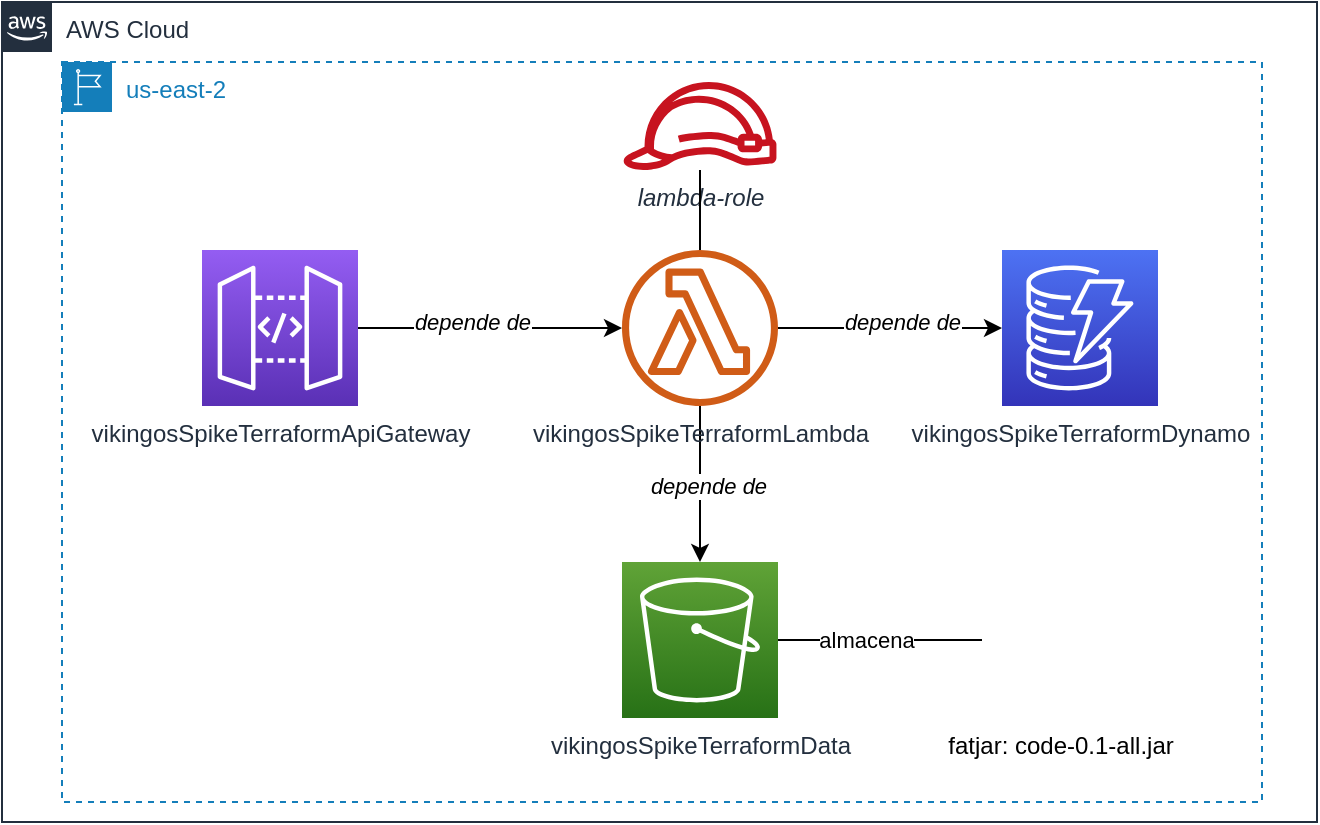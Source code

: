 <mxfile version="14.2.3" type="device" pages="2"><diagram id="Decu1a6oHHmWS_LsB-GB" name="static"><mxGraphModel dx="1186" dy="707" grid="1" gridSize="10" guides="1" tooltips="1" connect="1" arrows="1" fold="1" page="1" pageScale="1" pageWidth="827" pageHeight="1169" math="0" shadow="0"><root><mxCell id="0"/><mxCell id="1" parent="0"/><mxCell id="kEzTm2nWvCKVZF_FYLQN-7" value="AWS Cloud" style="points=[[0,0],[0.25,0],[0.5,0],[0.75,0],[1,0],[1,0.25],[1,0.5],[1,0.75],[1,1],[0.75,1],[0.5,1],[0.25,1],[0,1],[0,0.75],[0,0.5],[0,0.25]];outlineConnect=0;gradientColor=none;html=1;whiteSpace=wrap;fontSize=12;fontStyle=0;shape=mxgraph.aws4.group;grIcon=mxgraph.aws4.group_aws_cloud_alt;strokeColor=#232F3E;fillColor=none;verticalAlign=top;align=left;spacingLeft=30;fontColor=#232F3E;dashed=0;" vertex="1" parent="1"><mxGeometry x="90" y="60" width="657.5" height="410" as="geometry"/></mxCell><mxCell id="kEzTm2nWvCKVZF_FYLQN-8" value="us-east-2" style="points=[[0,0],[0.25,0],[0.5,0],[0.75,0],[1,0],[1,0.25],[1,0.5],[1,0.75],[1,1],[0.75,1],[0.5,1],[0.25,1],[0,1],[0,0.75],[0,0.5],[0,0.25]];outlineConnect=0;gradientColor=none;html=1;whiteSpace=wrap;fontSize=12;fontStyle=0;shape=mxgraph.aws4.group;grIcon=mxgraph.aws4.group_region;strokeColor=#147EBA;fillColor=none;verticalAlign=top;align=left;spacingLeft=30;fontColor=#147EBA;dashed=1;" vertex="1" parent="1"><mxGeometry x="120" y="90" width="600" height="370" as="geometry"/></mxCell><mxCell id="kEzTm2nWvCKVZF_FYLQN-27" style="edgeStyle=orthogonalEdgeStyle;rounded=0;orthogonalLoop=1;jettySize=auto;html=1;endArrow=none;endFill=0;" edge="1" parent="1" source="kEzTm2nWvCKVZF_FYLQN-1" target="kEzTm2nWvCKVZF_FYLQN-24"><mxGeometry relative="1" as="geometry"/></mxCell><mxCell id="kEzTm2nWvCKVZF_FYLQN-28" value="almacena" style="edgeLabel;html=1;align=center;verticalAlign=middle;resizable=0;points=[];" vertex="1" connectable="0" parent="kEzTm2nWvCKVZF_FYLQN-27"><mxGeometry x="-0.137" relative="1" as="geometry"><mxPoint as="offset"/></mxGeometry></mxCell><mxCell id="kEzTm2nWvCKVZF_FYLQN-1" value="vikingosSpikeTerraformData" style="points=[[0,0,0],[0.25,0,0],[0.5,0,0],[0.75,0,0],[1,0,0],[0,1,0],[0.25,1,0],[0.5,1,0],[0.75,1,0],[1,1,0],[0,0.25,0],[0,0.5,0],[0,0.75,0],[1,0.25,0],[1,0.5,0],[1,0.75,0]];outlineConnect=0;fontColor=#232F3E;gradientColor=#60A337;gradientDirection=north;fillColor=#277116;strokeColor=#ffffff;dashed=0;verticalLabelPosition=bottom;verticalAlign=top;align=center;html=1;fontSize=12;fontStyle=0;aspect=fixed;shape=mxgraph.aws4.resourceIcon;resIcon=mxgraph.aws4.s3;" vertex="1" parent="1"><mxGeometry x="400" y="340" width="78" height="78" as="geometry"/></mxCell><mxCell id="kEzTm2nWvCKVZF_FYLQN-2" value="lambda-role" style="outlineConnect=0;fontColor=#232F3E;gradientColor=none;fillColor=#C7131F;strokeColor=none;verticalLabelPosition=bottom;verticalAlign=top;align=center;html=1;fontSize=12;fontStyle=2;aspect=fixed;pointerEvents=1;shape=mxgraph.aws4.role;" vertex="1" parent="1"><mxGeometry x="400" y="100" width="78" height="44" as="geometry"/></mxCell><mxCell id="kEzTm2nWvCKVZF_FYLQN-10" style="edgeStyle=orthogonalEdgeStyle;rounded=0;orthogonalLoop=1;jettySize=auto;html=1;endArrow=classic;endFill=1;" edge="1" parent="1" source="kEzTm2nWvCKVZF_FYLQN-3" target="kEzTm2nWvCKVZF_FYLQN-6"><mxGeometry relative="1" as="geometry"/></mxCell><mxCell id="kEzTm2nWvCKVZF_FYLQN-11" value="depende de" style="edgeLabel;html=1;align=center;verticalAlign=middle;resizable=0;points=[];fontStyle=2" vertex="1" connectable="0" parent="kEzTm2nWvCKVZF_FYLQN-10"><mxGeometry x="-0.136" y="3" relative="1" as="geometry"><mxPoint as="offset"/></mxGeometry></mxCell><mxCell id="kEzTm2nWvCKVZF_FYLQN-3" value="vikingosSpikeTerraformApiGateway" style="points=[[0,0,0],[0.25,0,0],[0.5,0,0],[0.75,0,0],[1,0,0],[0,1,0],[0.25,1,0],[0.5,1,0],[0.75,1,0],[1,1,0],[0,0.25,0],[0,0.5,0],[0,0.75,0],[1,0.25,0],[1,0.5,0],[1,0.75,0]];outlineConnect=0;fontColor=#232F3E;gradientColor=#945DF2;gradientDirection=north;fillColor=#5A30B5;strokeColor=#ffffff;dashed=0;verticalLabelPosition=bottom;verticalAlign=top;align=center;html=1;fontSize=12;fontStyle=0;aspect=fixed;shape=mxgraph.aws4.resourceIcon;resIcon=mxgraph.aws4.api_gateway;" vertex="1" parent="1"><mxGeometry x="190" y="184" width="78" height="78" as="geometry"/></mxCell><mxCell id="kEzTm2nWvCKVZF_FYLQN-4" value="vikingosSpikeTerraformDynamo" style="points=[[0,0,0],[0.25,0,0],[0.5,0,0],[0.75,0,0],[1,0,0],[0,1,0],[0.25,1,0],[0.5,1,0],[0.75,1,0],[1,1,0],[0,0.25,0],[0,0.5,0],[0,0.75,0],[1,0.25,0],[1,0.5,0],[1,0.75,0]];outlineConnect=0;fontColor=#232F3E;gradientColor=#4D72F3;gradientDirection=north;fillColor=#3334B9;strokeColor=#ffffff;dashed=0;verticalLabelPosition=bottom;verticalAlign=top;align=center;html=1;fontSize=12;fontStyle=0;aspect=fixed;shape=mxgraph.aws4.resourceIcon;resIcon=mxgraph.aws4.dynamodb;" vertex="1" parent="1"><mxGeometry x="590" y="184" width="78" height="78" as="geometry"/></mxCell><mxCell id="kEzTm2nWvCKVZF_FYLQN-16" style="edgeStyle=orthogonalEdgeStyle;rounded=0;orthogonalLoop=1;jettySize=auto;html=1;endArrow=classic;endFill=1;" edge="1" parent="1" source="kEzTm2nWvCKVZF_FYLQN-6" target="kEzTm2nWvCKVZF_FYLQN-4"><mxGeometry relative="1" as="geometry"/></mxCell><mxCell id="kEzTm2nWvCKVZF_FYLQN-17" value="depende de" style="edgeLabel;html=1;align=center;verticalAlign=middle;resizable=0;points=[];fontStyle=2" vertex="1" connectable="0" parent="kEzTm2nWvCKVZF_FYLQN-16"><mxGeometry x="0.107" y="3" relative="1" as="geometry"><mxPoint as="offset"/></mxGeometry></mxCell><mxCell id="kEzTm2nWvCKVZF_FYLQN-18" style="edgeStyle=orthogonalEdgeStyle;rounded=0;orthogonalLoop=1;jettySize=auto;html=1;" edge="1" parent="1" source="kEzTm2nWvCKVZF_FYLQN-6" target="kEzTm2nWvCKVZF_FYLQN-1"><mxGeometry relative="1" as="geometry"/></mxCell><mxCell id="kEzTm2nWvCKVZF_FYLQN-19" value="depende de" style="edgeLabel;html=1;align=center;verticalAlign=middle;resizable=0;points=[];fontStyle=2" vertex="1" connectable="0" parent="kEzTm2nWvCKVZF_FYLQN-18"><mxGeometry x="0.02" y="4" relative="1" as="geometry"><mxPoint as="offset"/></mxGeometry></mxCell><mxCell id="kEzTm2nWvCKVZF_FYLQN-25" value="" style="edgeStyle=orthogonalEdgeStyle;rounded=0;orthogonalLoop=1;jettySize=auto;html=1;endArrow=none;endFill=0;" edge="1" parent="1" source="kEzTm2nWvCKVZF_FYLQN-6" target="kEzTm2nWvCKVZF_FYLQN-2"><mxGeometry relative="1" as="geometry"/></mxCell><mxCell id="kEzTm2nWvCKVZF_FYLQN-6" value="vikingosSpikeTerraformLambda" style="outlineConnect=0;fontColor=#232F3E;gradientColor=none;fillColor=#D05C17;strokeColor=none;dashed=0;verticalLabelPosition=bottom;verticalAlign=top;align=center;html=1;fontSize=12;fontStyle=0;aspect=fixed;pointerEvents=1;shape=mxgraph.aws4.lambda_function;" vertex="1" parent="1"><mxGeometry x="400" y="184" width="78" height="78" as="geometry"/></mxCell><mxCell id="kEzTm2nWvCKVZF_FYLQN-24" value="fatjar:&amp;nbsp;code-0.1-all.jar" style="shape=image;html=1;verticalAlign=top;verticalLabelPosition=bottom;labelBackgroundColor=#ffffff;imageAspect=0;aspect=fixed;image=https://cdn3.iconfinder.com/data/icons/UltimateGnome/128x128/mimetypes/application-x-java-archive.png" vertex="1" parent="1"><mxGeometry x="580" y="340" width="78" height="78" as="geometry"/></mxCell></root></mxGraphModel></diagram><diagram id="5u1GIYrIVXenL2qmknVd" name="dynamic"><mxGraphModel dx="1186" dy="707" grid="1" gridSize="10" guides="1" tooltips="1" connect="1" arrows="1" fold="1" page="1" pageScale="1" pageWidth="827" pageHeight="1169" math="0" shadow="0"><root><mxCell id="0Iu7Ns314iI-bzHbwWLT-0"/><mxCell id="0Iu7Ns314iI-bzHbwWLT-1" parent="0Iu7Ns314iI-bzHbwWLT-0"/><mxCell id="AWmGARoy6fjAUw2P31LN-0" style="edgeStyle=orthogonalEdgeStyle;rounded=0;orthogonalLoop=1;jettySize=auto;html=1;" edge="1" parent="0Iu7Ns314iI-bzHbwWLT-1" source="AWmGARoy6fjAUw2P31LN-2" target="AWmGARoy6fjAUw2P31LN-6"><mxGeometry relative="1" as="geometry"/></mxCell><mxCell id="AWmGARoy6fjAUw2P31LN-1" value="trigger http event" style="edgeLabel;html=1;align=center;verticalAlign=middle;resizable=0;points=[];fontStyle=2" vertex="1" connectable="0" parent="AWmGARoy6fjAUw2P31LN-0"><mxGeometry x="-0.136" y="3" relative="1" as="geometry"><mxPoint as="offset"/></mxGeometry></mxCell><mxCell id="AWmGARoy6fjAUw2P31LN-2" value="vikingosSpikeTerraformApiGateway" style="points=[[0,0,0],[0.25,0,0],[0.5,0,0],[0.75,0,0],[1,0,0],[0,1,0],[0.25,1,0],[0.5,1,0],[0.75,1,0],[1,1,0],[0,0.25,0],[0,0.5,0],[0,0.75,0],[1,0.25,0],[1,0.5,0],[1,0.75,0]];outlineConnect=0;fontColor=#232F3E;gradientColor=#945DF2;gradientDirection=north;fillColor=#5A30B5;strokeColor=#ffffff;dashed=0;verticalLabelPosition=bottom;verticalAlign=top;align=center;html=1;fontSize=12;fontStyle=0;aspect=fixed;shape=mxgraph.aws4.resourceIcon;resIcon=mxgraph.aws4.api_gateway;" vertex="1" parent="0Iu7Ns314iI-bzHbwWLT-1"><mxGeometry x="310" y="82" width="78" height="78" as="geometry"/></mxCell><mxCell id="AWmGARoy6fjAUw2P31LN-3" value="vikingosSpikeTerraformDynamo" style="points=[[0,0,0],[0.25,0,0],[0.5,0,0],[0.75,0,0],[1,0,0],[0,1,0],[0.25,1,0],[0.5,1,0],[0.75,1,0],[1,1,0],[0,0.25,0],[0,0.5,0],[0,0.75,0],[1,0.25,0],[1,0.5,0],[1,0.75,0]];outlineConnect=0;fontColor=#232F3E;gradientColor=#4D72F3;gradientDirection=north;fillColor=#3334B9;strokeColor=#ffffff;dashed=0;verticalLabelPosition=bottom;verticalAlign=top;align=center;html=1;fontSize=12;fontStyle=0;aspect=fixed;shape=mxgraph.aws4.resourceIcon;resIcon=mxgraph.aws4.dynamodb;" vertex="1" parent="0Iu7Ns314iI-bzHbwWLT-1"><mxGeometry x="700" y="82" width="78" height="78" as="geometry"/></mxCell><mxCell id="AWmGARoy6fjAUw2P31LN-4" value="invoke&lt;br&gt;" style="edgeStyle=orthogonalEdgeStyle;rounded=0;orthogonalLoop=1;jettySize=auto;html=1;" edge="1" parent="0Iu7Ns314iI-bzHbwWLT-1" source="AWmGARoy6fjAUw2P31LN-6" target="AWmGARoy6fjAUw2P31LN-3"><mxGeometry relative="1" as="geometry"/></mxCell><mxCell id="AWmGARoy6fjAUw2P31LN-6" value="vikingosSpikeTerraformLambda" style="outlineConnect=0;fontColor=#232F3E;gradientColor=none;fillColor=#D05C17;strokeColor=none;dashed=0;verticalLabelPosition=bottom;verticalAlign=top;align=center;html=1;fontSize=12;fontStyle=0;aspect=fixed;pointerEvents=1;shape=mxgraph.aws4.lambda_function;" vertex="1" parent="0Iu7Ns314iI-bzHbwWLT-1"><mxGeometry x="510" y="82" width="78" height="78" as="geometry"/></mxCell><mxCell id="AWmGARoy6fjAUw2P31LN-7" value="" style="edgeStyle=orthogonalEdgeStyle;rounded=0;orthogonalLoop=1;jettySize=auto;html=1;" edge="1" parent="0Iu7Ns314iI-bzHbwWLT-1" source="AWmGARoy6fjAUw2P31LN-8" target="AWmGARoy6fjAUw2P31LN-10"><mxGeometry relative="1" as="geometry"/></mxCell><mxCell id="AWmGARoy6fjAUw2P31LN-12" value="https" style="edgeLabel;html=1;align=center;verticalAlign=middle;resizable=0;points=[];" vertex="1" connectable="0" parent="AWmGARoy6fjAUw2P31LN-7"><mxGeometry x="-0.444" y="-4" relative="1" as="geometry"><mxPoint as="offset"/></mxGeometry></mxCell><mxCell id="AWmGARoy6fjAUw2P31LN-8" value="Usuario" style="outlineConnect=0;fontColor=#232F3E;gradientColor=none;fillColor=#232F3E;strokeColor=none;dashed=0;verticalLabelPosition=bottom;verticalAlign=top;align=center;html=1;fontSize=12;fontStyle=0;aspect=fixed;pointerEvents=1;shape=mxgraph.aws4.user;" vertex="1" parent="0Iu7Ns314iI-bzHbwWLT-1"><mxGeometry x="10" y="82" width="78" height="78" as="geometry"/></mxCell><mxCell id="AWmGARoy6fjAUw2P31LN-9" value="" style="edgeStyle=orthogonalEdgeStyle;rounded=0;orthogonalLoop=1;jettySize=auto;html=1;" edge="1" parent="0Iu7Ns314iI-bzHbwWLT-1" source="AWmGARoy6fjAUw2P31LN-10" target="AWmGARoy6fjAUw2P31LN-2"><mxGeometry relative="1" as="geometry"/></mxCell><mxCell id="AWmGARoy6fjAUw2P31LN-13" value="https" style="edgeLabel;html=1;align=center;verticalAlign=middle;resizable=0;points=[];" vertex="1" connectable="0" parent="AWmGARoy6fjAUw2P31LN-9"><mxGeometry x="-0.213" y="-3" relative="1" as="geometry"><mxPoint as="offset"/></mxGeometry></mxCell><mxCell id="AWmGARoy6fjAUw2P31LN-10" value="" style="outlineConnect=0;fontColor=#232F3E;gradientColor=none;fillColor=#232F3E;strokeColor=none;dashed=0;verticalLabelPosition=bottom;verticalAlign=top;align=center;html=1;fontSize=12;fontStyle=0;aspect=fixed;pointerEvents=1;shape=mxgraph.aws4.internet_alt1;" vertex="1" parent="0Iu7Ns314iI-bzHbwWLT-1"><mxGeometry x="152" y="97" width="78" height="48" as="geometry"/></mxCell><mxCell id="AWmGARoy6fjAUw2P31LN-11" value="HTTP POST&amp;nbsp;&lt;br&gt;https://xxx.execute-api.us-east-2.amazonaws.com/prod" style="text;html=1;strokeColor=none;fillColor=none;align=left;verticalAlign=middle;whiteSpace=wrap;rounded=0;" vertex="1" parent="0Iu7Ns314iI-bzHbwWLT-1"><mxGeometry x="10" y="50" width="450" height="20" as="geometry"/></mxCell></root></mxGraphModel></diagram></mxfile>